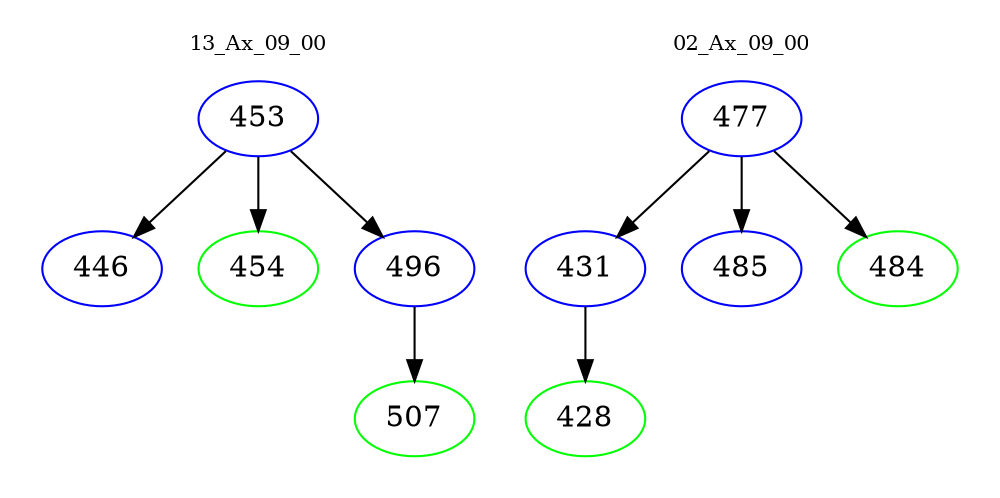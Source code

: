 digraph{
subgraph cluster_0 {
color = white
label = "13_Ax_09_00";
fontsize=10;
T0_453 [label="453", color="blue"]
T0_453 -> T0_446 [color="black"]
T0_446 [label="446", color="blue"]
T0_453 -> T0_454 [color="black"]
T0_454 [label="454", color="green"]
T0_453 -> T0_496 [color="black"]
T0_496 [label="496", color="blue"]
T0_496 -> T0_507 [color="black"]
T0_507 [label="507", color="green"]
}
subgraph cluster_1 {
color = white
label = "02_Ax_09_00";
fontsize=10;
T1_477 [label="477", color="blue"]
T1_477 -> T1_431 [color="black"]
T1_431 [label="431", color="blue"]
T1_431 -> T1_428 [color="black"]
T1_428 [label="428", color="green"]
T1_477 -> T1_485 [color="black"]
T1_485 [label="485", color="blue"]
T1_477 -> T1_484 [color="black"]
T1_484 [label="484", color="green"]
}
}
